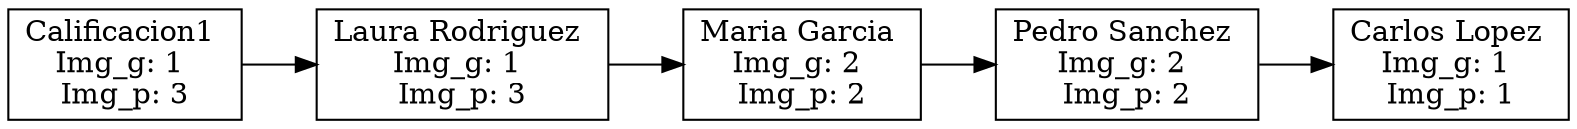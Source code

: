  digraph lista_atendidos {
     rankdir=LR;
     node [shape=record];
 "Node           1 " [label="Calificacion1                            \nImg_g:            1  \nImg_p:            3 "];
     "Node           1 " -> "Node           2 ";
 "Node           2 " [label="Laura Rodriguez                          \nImg_g:            1  \nImg_p:            3 "];
     "Node           2 " -> "Node           3 ";
 "Node           3 " [label="Maria Garcia                             \nImg_g:            2  \nImg_p:            2 "];
     "Node           3 " -> "Node           4 ";
 "Node           4 " [label="Pedro Sanchez                            \nImg_g:            2  \nImg_p:            2 "];
     "Node           4 " -> "Node           5 ";
 "Node           5 " [label="Carlos Lopez                             \nImg_g:            1  \nImg_p:            1 "];
 }
